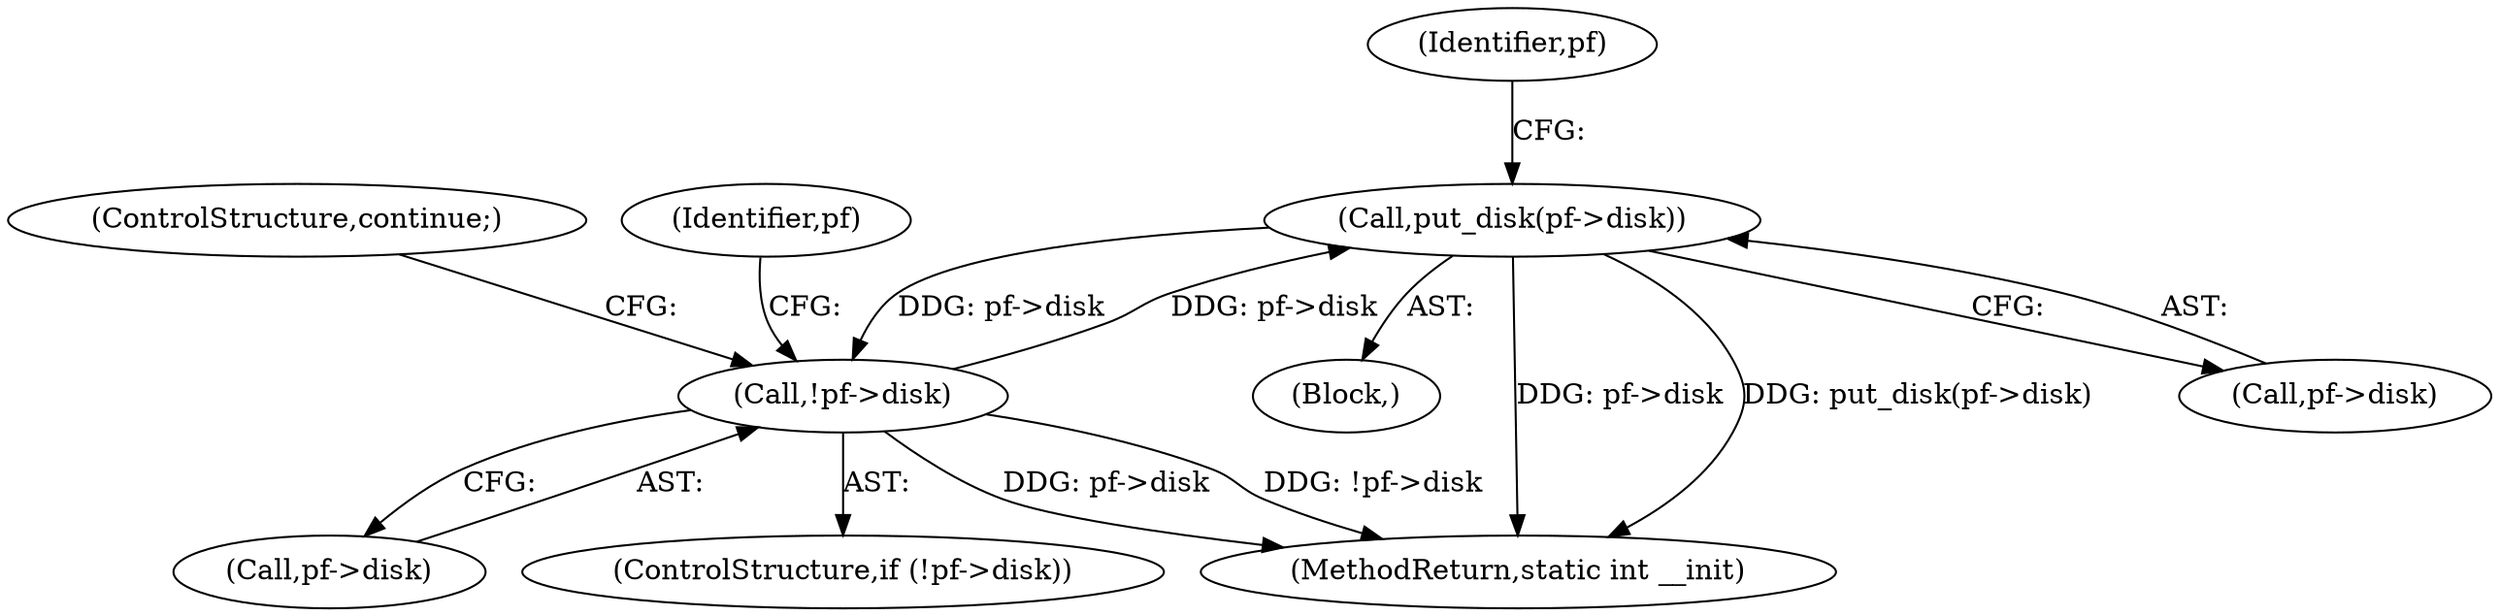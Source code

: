 digraph "0_linux_58ccd2d31e502c37e108b285bf3d343eb00c235b_1@pointer" {
"1000159" [label="(Call,put_disk(pf->disk))"];
"1000143" [label="(Call,!pf->disk)"];
"1000159" [label="(Call,put_disk(pf->disk))"];
"1000144" [label="(Call,pf->disk)"];
"1000142" [label="(ControlStructure,if (!pf->disk))"];
"1000138" [label="(Identifier,pf)"];
"1000147" [label="(ControlStructure,continue;)"];
"1000159" [label="(Call,put_disk(pf->disk))"];
"1000141" [label="(Block,)"];
"1000204" [label="(MethodReturn,static int __init)"];
"1000143" [label="(Call,!pf->disk)"];
"1000151" [label="(Identifier,pf)"];
"1000160" [label="(Call,pf->disk)"];
"1000159" -> "1000141"  [label="AST: "];
"1000159" -> "1000160"  [label="CFG: "];
"1000160" -> "1000159"  [label="AST: "];
"1000138" -> "1000159"  [label="CFG: "];
"1000159" -> "1000204"  [label="DDG: pf->disk"];
"1000159" -> "1000204"  [label="DDG: put_disk(pf->disk)"];
"1000159" -> "1000143"  [label="DDG: pf->disk"];
"1000143" -> "1000159"  [label="DDG: pf->disk"];
"1000143" -> "1000142"  [label="AST: "];
"1000143" -> "1000144"  [label="CFG: "];
"1000144" -> "1000143"  [label="AST: "];
"1000147" -> "1000143"  [label="CFG: "];
"1000151" -> "1000143"  [label="CFG: "];
"1000143" -> "1000204"  [label="DDG: pf->disk"];
"1000143" -> "1000204"  [label="DDG: !pf->disk"];
}
